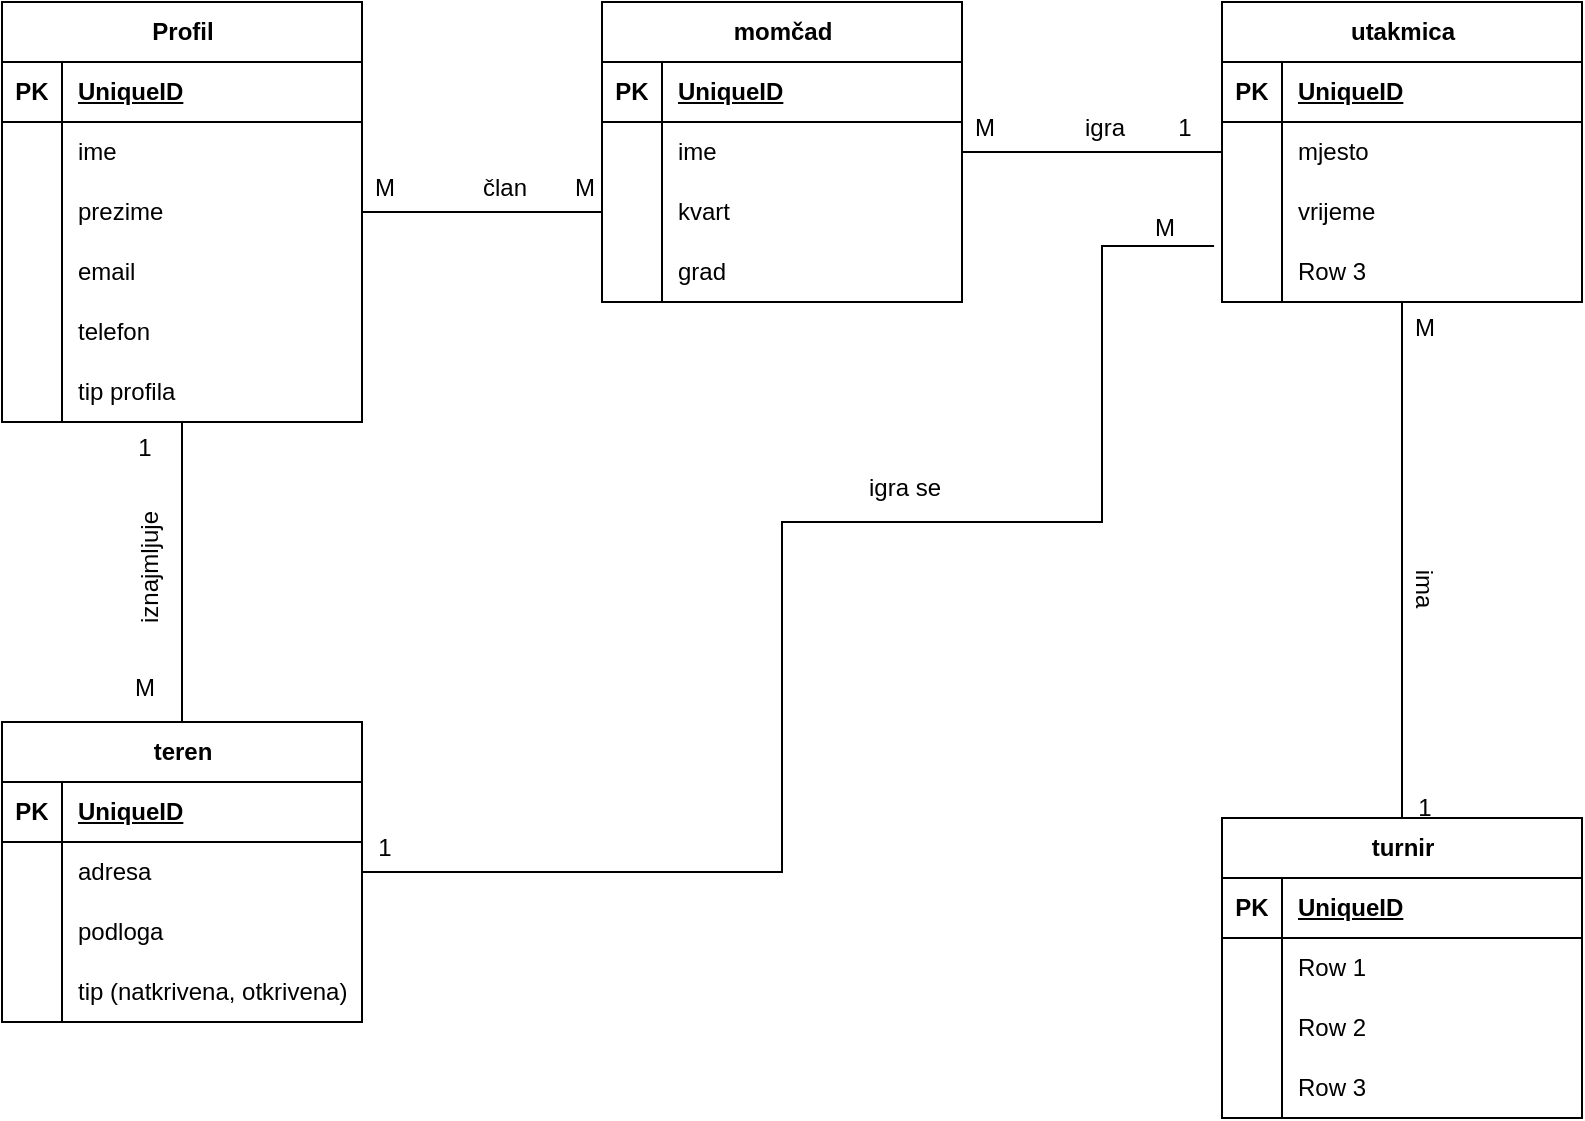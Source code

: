 <mxfile version="22.1.11" type="github">
  <diagram name="Page-1" id="D1Hr5gnJKK7yvFZkkyqC">
    <mxGraphModel dx="794" dy="1150" grid="1" gridSize="10" guides="1" tooltips="1" connect="1" arrows="1" fold="1" page="1" pageScale="1" pageWidth="827" pageHeight="1169" math="0" shadow="0">
      <root>
        <mxCell id="0" />
        <mxCell id="1" parent="0" />
        <mxCell id="1UMiQx7CVsMJvWEOHdvN-90" style="edgeStyle=orthogonalEdgeStyle;rounded=0;orthogonalLoop=1;jettySize=auto;html=1;entryX=0.5;entryY=0;entryDx=0;entryDy=0;endArrow=none;endFill=0;" parent="1" source="1UMiQx7CVsMJvWEOHdvN-1" target="1UMiQx7CVsMJvWEOHdvN-20" edge="1">
          <mxGeometry relative="1" as="geometry" />
        </mxCell>
        <mxCell id="1UMiQx7CVsMJvWEOHdvN-1" value="Profil" style="shape=table;startSize=30;container=1;collapsible=1;childLayout=tableLayout;fixedRows=1;rowLines=0;fontStyle=1;align=center;resizeLast=1;html=1;" parent="1" vertex="1">
          <mxGeometry x="10" y="200" width="180" height="210" as="geometry" />
        </mxCell>
        <mxCell id="1UMiQx7CVsMJvWEOHdvN-2" value="" style="shape=tableRow;horizontal=0;startSize=0;swimlaneHead=0;swimlaneBody=0;fillColor=none;collapsible=0;dropTarget=0;points=[[0,0.5],[1,0.5]];portConstraint=eastwest;top=0;left=0;right=0;bottom=1;" parent="1UMiQx7CVsMJvWEOHdvN-1" vertex="1">
          <mxGeometry y="30" width="180" height="30" as="geometry" />
        </mxCell>
        <mxCell id="1UMiQx7CVsMJvWEOHdvN-3" value="PK" style="shape=partialRectangle;connectable=0;fillColor=none;top=0;left=0;bottom=0;right=0;fontStyle=1;overflow=hidden;whiteSpace=wrap;html=1;" parent="1UMiQx7CVsMJvWEOHdvN-2" vertex="1">
          <mxGeometry width="30" height="30" as="geometry">
            <mxRectangle width="30" height="30" as="alternateBounds" />
          </mxGeometry>
        </mxCell>
        <mxCell id="1UMiQx7CVsMJvWEOHdvN-4" value="UniqueID" style="shape=partialRectangle;connectable=0;fillColor=none;top=0;left=0;bottom=0;right=0;align=left;spacingLeft=6;fontStyle=5;overflow=hidden;whiteSpace=wrap;html=1;" parent="1UMiQx7CVsMJvWEOHdvN-2" vertex="1">
          <mxGeometry x="30" width="150" height="30" as="geometry">
            <mxRectangle width="150" height="30" as="alternateBounds" />
          </mxGeometry>
        </mxCell>
        <mxCell id="1UMiQx7CVsMJvWEOHdvN-5" value="" style="shape=tableRow;horizontal=0;startSize=0;swimlaneHead=0;swimlaneBody=0;fillColor=none;collapsible=0;dropTarget=0;points=[[0,0.5],[1,0.5]];portConstraint=eastwest;top=0;left=0;right=0;bottom=0;" parent="1UMiQx7CVsMJvWEOHdvN-1" vertex="1">
          <mxGeometry y="60" width="180" height="30" as="geometry" />
        </mxCell>
        <mxCell id="1UMiQx7CVsMJvWEOHdvN-6" value="" style="shape=partialRectangle;connectable=0;fillColor=none;top=0;left=0;bottom=0;right=0;editable=1;overflow=hidden;whiteSpace=wrap;html=1;" parent="1UMiQx7CVsMJvWEOHdvN-5" vertex="1">
          <mxGeometry width="30" height="30" as="geometry">
            <mxRectangle width="30" height="30" as="alternateBounds" />
          </mxGeometry>
        </mxCell>
        <mxCell id="1UMiQx7CVsMJvWEOHdvN-7" value="ime&lt;span style=&quot;white-space: pre;&quot;&gt;&#x9;&lt;/span&gt;" style="shape=partialRectangle;connectable=0;fillColor=none;top=0;left=0;bottom=0;right=0;align=left;spacingLeft=6;overflow=hidden;whiteSpace=wrap;html=1;" parent="1UMiQx7CVsMJvWEOHdvN-5" vertex="1">
          <mxGeometry x="30" width="150" height="30" as="geometry">
            <mxRectangle width="150" height="30" as="alternateBounds" />
          </mxGeometry>
        </mxCell>
        <mxCell id="1UMiQx7CVsMJvWEOHdvN-8" value="" style="shape=tableRow;horizontal=0;startSize=0;swimlaneHead=0;swimlaneBody=0;fillColor=none;collapsible=0;dropTarget=0;points=[[0,0.5],[1,0.5]];portConstraint=eastwest;top=0;left=0;right=0;bottom=0;" parent="1UMiQx7CVsMJvWEOHdvN-1" vertex="1">
          <mxGeometry y="90" width="180" height="30" as="geometry" />
        </mxCell>
        <mxCell id="1UMiQx7CVsMJvWEOHdvN-9" value="" style="shape=partialRectangle;connectable=0;fillColor=none;top=0;left=0;bottom=0;right=0;editable=1;overflow=hidden;whiteSpace=wrap;html=1;" parent="1UMiQx7CVsMJvWEOHdvN-8" vertex="1">
          <mxGeometry width="30" height="30" as="geometry">
            <mxRectangle width="30" height="30" as="alternateBounds" />
          </mxGeometry>
        </mxCell>
        <mxCell id="1UMiQx7CVsMJvWEOHdvN-10" value="prezime" style="shape=partialRectangle;connectable=0;fillColor=none;top=0;left=0;bottom=0;right=0;align=left;spacingLeft=6;overflow=hidden;whiteSpace=wrap;html=1;" parent="1UMiQx7CVsMJvWEOHdvN-8" vertex="1">
          <mxGeometry x="30" width="150" height="30" as="geometry">
            <mxRectangle width="150" height="30" as="alternateBounds" />
          </mxGeometry>
        </mxCell>
        <mxCell id="1UMiQx7CVsMJvWEOHdvN-11" value="" style="shape=tableRow;horizontal=0;startSize=0;swimlaneHead=0;swimlaneBody=0;fillColor=none;collapsible=0;dropTarget=0;points=[[0,0.5],[1,0.5]];portConstraint=eastwest;top=0;left=0;right=0;bottom=0;" parent="1UMiQx7CVsMJvWEOHdvN-1" vertex="1">
          <mxGeometry y="120" width="180" height="30" as="geometry" />
        </mxCell>
        <mxCell id="1UMiQx7CVsMJvWEOHdvN-12" value="" style="shape=partialRectangle;connectable=0;fillColor=none;top=0;left=0;bottom=0;right=0;editable=1;overflow=hidden;whiteSpace=wrap;html=1;" parent="1UMiQx7CVsMJvWEOHdvN-11" vertex="1">
          <mxGeometry width="30" height="30" as="geometry">
            <mxRectangle width="30" height="30" as="alternateBounds" />
          </mxGeometry>
        </mxCell>
        <mxCell id="1UMiQx7CVsMJvWEOHdvN-13" value="email" style="shape=partialRectangle;connectable=0;fillColor=none;top=0;left=0;bottom=0;right=0;align=left;spacingLeft=6;overflow=hidden;whiteSpace=wrap;html=1;" parent="1UMiQx7CVsMJvWEOHdvN-11" vertex="1">
          <mxGeometry x="30" width="150" height="30" as="geometry">
            <mxRectangle width="150" height="30" as="alternateBounds" />
          </mxGeometry>
        </mxCell>
        <mxCell id="1UMiQx7CVsMJvWEOHdvN-14" value="" style="shape=tableRow;horizontal=0;startSize=0;swimlaneHead=0;swimlaneBody=0;fillColor=none;collapsible=0;dropTarget=0;points=[[0,0.5],[1,0.5]];portConstraint=eastwest;top=0;left=0;right=0;bottom=0;" parent="1UMiQx7CVsMJvWEOHdvN-1" vertex="1">
          <mxGeometry y="150" width="180" height="30" as="geometry" />
        </mxCell>
        <mxCell id="1UMiQx7CVsMJvWEOHdvN-15" value="" style="shape=partialRectangle;connectable=0;fillColor=none;top=0;left=0;bottom=0;right=0;editable=1;overflow=hidden;whiteSpace=wrap;html=1;" parent="1UMiQx7CVsMJvWEOHdvN-14" vertex="1">
          <mxGeometry width="30" height="30" as="geometry">
            <mxRectangle width="30" height="30" as="alternateBounds" />
          </mxGeometry>
        </mxCell>
        <mxCell id="1UMiQx7CVsMJvWEOHdvN-16" value="telefon" style="shape=partialRectangle;connectable=0;fillColor=none;top=0;left=0;bottom=0;right=0;align=left;spacingLeft=6;overflow=hidden;whiteSpace=wrap;html=1;" parent="1UMiQx7CVsMJvWEOHdvN-14" vertex="1">
          <mxGeometry x="30" width="150" height="30" as="geometry">
            <mxRectangle width="150" height="30" as="alternateBounds" />
          </mxGeometry>
        </mxCell>
        <mxCell id="1UMiQx7CVsMJvWEOHdvN-17" value="" style="shape=tableRow;horizontal=0;startSize=0;swimlaneHead=0;swimlaneBody=0;fillColor=none;collapsible=0;dropTarget=0;points=[[0,0.5],[1,0.5]];portConstraint=eastwest;top=0;left=0;right=0;bottom=0;" parent="1UMiQx7CVsMJvWEOHdvN-1" vertex="1">
          <mxGeometry y="180" width="180" height="30" as="geometry" />
        </mxCell>
        <mxCell id="1UMiQx7CVsMJvWEOHdvN-18" value="" style="shape=partialRectangle;connectable=0;fillColor=none;top=0;left=0;bottom=0;right=0;editable=1;overflow=hidden;whiteSpace=wrap;html=1;" parent="1UMiQx7CVsMJvWEOHdvN-17" vertex="1">
          <mxGeometry width="30" height="30" as="geometry">
            <mxRectangle width="30" height="30" as="alternateBounds" />
          </mxGeometry>
        </mxCell>
        <mxCell id="1UMiQx7CVsMJvWEOHdvN-19" value="tip profila" style="shape=partialRectangle;connectable=0;fillColor=none;top=0;left=0;bottom=0;right=0;align=left;spacingLeft=6;overflow=hidden;whiteSpace=wrap;html=1;" parent="1UMiQx7CVsMJvWEOHdvN-17" vertex="1">
          <mxGeometry x="30" width="150" height="30" as="geometry">
            <mxRectangle width="150" height="30" as="alternateBounds" />
          </mxGeometry>
        </mxCell>
        <mxCell id="1UMiQx7CVsMJvWEOHdvN-20" value="teren" style="shape=table;startSize=30;container=1;collapsible=1;childLayout=tableLayout;fixedRows=1;rowLines=0;fontStyle=1;align=center;resizeLast=1;html=1;" parent="1" vertex="1">
          <mxGeometry x="10" y="560" width="180" height="150" as="geometry" />
        </mxCell>
        <mxCell id="1UMiQx7CVsMJvWEOHdvN-21" value="" style="shape=tableRow;horizontal=0;startSize=0;swimlaneHead=0;swimlaneBody=0;fillColor=none;collapsible=0;dropTarget=0;points=[[0,0.5],[1,0.5]];portConstraint=eastwest;top=0;left=0;right=0;bottom=1;" parent="1UMiQx7CVsMJvWEOHdvN-20" vertex="1">
          <mxGeometry y="30" width="180" height="30" as="geometry" />
        </mxCell>
        <mxCell id="1UMiQx7CVsMJvWEOHdvN-22" value="PK" style="shape=partialRectangle;connectable=0;fillColor=none;top=0;left=0;bottom=0;right=0;fontStyle=1;overflow=hidden;whiteSpace=wrap;html=1;" parent="1UMiQx7CVsMJvWEOHdvN-21" vertex="1">
          <mxGeometry width="30" height="30" as="geometry">
            <mxRectangle width="30" height="30" as="alternateBounds" />
          </mxGeometry>
        </mxCell>
        <mxCell id="1UMiQx7CVsMJvWEOHdvN-23" value="UniqueID" style="shape=partialRectangle;connectable=0;fillColor=none;top=0;left=0;bottom=0;right=0;align=left;spacingLeft=6;fontStyle=5;overflow=hidden;whiteSpace=wrap;html=1;" parent="1UMiQx7CVsMJvWEOHdvN-21" vertex="1">
          <mxGeometry x="30" width="150" height="30" as="geometry">
            <mxRectangle width="150" height="30" as="alternateBounds" />
          </mxGeometry>
        </mxCell>
        <mxCell id="1UMiQx7CVsMJvWEOHdvN-24" value="" style="shape=tableRow;horizontal=0;startSize=0;swimlaneHead=0;swimlaneBody=0;fillColor=none;collapsible=0;dropTarget=0;points=[[0,0.5],[1,0.5]];portConstraint=eastwest;top=0;left=0;right=0;bottom=0;" parent="1UMiQx7CVsMJvWEOHdvN-20" vertex="1">
          <mxGeometry y="60" width="180" height="30" as="geometry" />
        </mxCell>
        <mxCell id="1UMiQx7CVsMJvWEOHdvN-25" value="" style="shape=partialRectangle;connectable=0;fillColor=none;top=0;left=0;bottom=0;right=0;editable=1;overflow=hidden;whiteSpace=wrap;html=1;" parent="1UMiQx7CVsMJvWEOHdvN-24" vertex="1">
          <mxGeometry width="30" height="30" as="geometry">
            <mxRectangle width="30" height="30" as="alternateBounds" />
          </mxGeometry>
        </mxCell>
        <mxCell id="1UMiQx7CVsMJvWEOHdvN-26" value="adresa" style="shape=partialRectangle;connectable=0;fillColor=none;top=0;left=0;bottom=0;right=0;align=left;spacingLeft=6;overflow=hidden;whiteSpace=wrap;html=1;" parent="1UMiQx7CVsMJvWEOHdvN-24" vertex="1">
          <mxGeometry x="30" width="150" height="30" as="geometry">
            <mxRectangle width="150" height="30" as="alternateBounds" />
          </mxGeometry>
        </mxCell>
        <mxCell id="1UMiQx7CVsMJvWEOHdvN-27" value="" style="shape=tableRow;horizontal=0;startSize=0;swimlaneHead=0;swimlaneBody=0;fillColor=none;collapsible=0;dropTarget=0;points=[[0,0.5],[1,0.5]];portConstraint=eastwest;top=0;left=0;right=0;bottom=0;" parent="1UMiQx7CVsMJvWEOHdvN-20" vertex="1">
          <mxGeometry y="90" width="180" height="30" as="geometry" />
        </mxCell>
        <mxCell id="1UMiQx7CVsMJvWEOHdvN-28" value="" style="shape=partialRectangle;connectable=0;fillColor=none;top=0;left=0;bottom=0;right=0;editable=1;overflow=hidden;whiteSpace=wrap;html=1;" parent="1UMiQx7CVsMJvWEOHdvN-27" vertex="1">
          <mxGeometry width="30" height="30" as="geometry">
            <mxRectangle width="30" height="30" as="alternateBounds" />
          </mxGeometry>
        </mxCell>
        <mxCell id="1UMiQx7CVsMJvWEOHdvN-29" value="podloga" style="shape=partialRectangle;connectable=0;fillColor=none;top=0;left=0;bottom=0;right=0;align=left;spacingLeft=6;overflow=hidden;whiteSpace=wrap;html=1;" parent="1UMiQx7CVsMJvWEOHdvN-27" vertex="1">
          <mxGeometry x="30" width="150" height="30" as="geometry">
            <mxRectangle width="150" height="30" as="alternateBounds" />
          </mxGeometry>
        </mxCell>
        <mxCell id="1UMiQx7CVsMJvWEOHdvN-30" value="" style="shape=tableRow;horizontal=0;startSize=0;swimlaneHead=0;swimlaneBody=0;fillColor=none;collapsible=0;dropTarget=0;points=[[0,0.5],[1,0.5]];portConstraint=eastwest;top=0;left=0;right=0;bottom=0;" parent="1UMiQx7CVsMJvWEOHdvN-20" vertex="1">
          <mxGeometry y="120" width="180" height="30" as="geometry" />
        </mxCell>
        <mxCell id="1UMiQx7CVsMJvWEOHdvN-31" value="" style="shape=partialRectangle;connectable=0;fillColor=none;top=0;left=0;bottom=0;right=0;editable=1;overflow=hidden;whiteSpace=wrap;html=1;" parent="1UMiQx7CVsMJvWEOHdvN-30" vertex="1">
          <mxGeometry width="30" height="30" as="geometry">
            <mxRectangle width="30" height="30" as="alternateBounds" />
          </mxGeometry>
        </mxCell>
        <mxCell id="1UMiQx7CVsMJvWEOHdvN-32" value="tip (natkrivena, otkrivena)" style="shape=partialRectangle;connectable=0;fillColor=none;top=0;left=0;bottom=0;right=0;align=left;spacingLeft=6;overflow=hidden;whiteSpace=wrap;html=1;" parent="1UMiQx7CVsMJvWEOHdvN-30" vertex="1">
          <mxGeometry x="30" width="150" height="30" as="geometry">
            <mxRectangle width="150" height="30" as="alternateBounds" />
          </mxGeometry>
        </mxCell>
        <mxCell id="1UMiQx7CVsMJvWEOHdvN-33" value="momčad" style="shape=table;startSize=30;container=1;collapsible=1;childLayout=tableLayout;fixedRows=1;rowLines=0;fontStyle=1;align=center;resizeLast=1;html=1;" parent="1" vertex="1">
          <mxGeometry x="310" y="200" width="180" height="150" as="geometry" />
        </mxCell>
        <mxCell id="1UMiQx7CVsMJvWEOHdvN-34" value="" style="shape=tableRow;horizontal=0;startSize=0;swimlaneHead=0;swimlaneBody=0;fillColor=none;collapsible=0;dropTarget=0;points=[[0,0.5],[1,0.5]];portConstraint=eastwest;top=0;left=0;right=0;bottom=1;" parent="1UMiQx7CVsMJvWEOHdvN-33" vertex="1">
          <mxGeometry y="30" width="180" height="30" as="geometry" />
        </mxCell>
        <mxCell id="1UMiQx7CVsMJvWEOHdvN-35" value="PK" style="shape=partialRectangle;connectable=0;fillColor=none;top=0;left=0;bottom=0;right=0;fontStyle=1;overflow=hidden;whiteSpace=wrap;html=1;" parent="1UMiQx7CVsMJvWEOHdvN-34" vertex="1">
          <mxGeometry width="30" height="30" as="geometry">
            <mxRectangle width="30" height="30" as="alternateBounds" />
          </mxGeometry>
        </mxCell>
        <mxCell id="1UMiQx7CVsMJvWEOHdvN-36" value="UniqueID" style="shape=partialRectangle;connectable=0;fillColor=none;top=0;left=0;bottom=0;right=0;align=left;spacingLeft=6;fontStyle=5;overflow=hidden;whiteSpace=wrap;html=1;" parent="1UMiQx7CVsMJvWEOHdvN-34" vertex="1">
          <mxGeometry x="30" width="150" height="30" as="geometry">
            <mxRectangle width="150" height="30" as="alternateBounds" />
          </mxGeometry>
        </mxCell>
        <mxCell id="1UMiQx7CVsMJvWEOHdvN-37" value="" style="shape=tableRow;horizontal=0;startSize=0;swimlaneHead=0;swimlaneBody=0;fillColor=none;collapsible=0;dropTarget=0;points=[[0,0.5],[1,0.5]];portConstraint=eastwest;top=0;left=0;right=0;bottom=0;" parent="1UMiQx7CVsMJvWEOHdvN-33" vertex="1">
          <mxGeometry y="60" width="180" height="30" as="geometry" />
        </mxCell>
        <mxCell id="1UMiQx7CVsMJvWEOHdvN-38" value="" style="shape=partialRectangle;connectable=0;fillColor=none;top=0;left=0;bottom=0;right=0;editable=1;overflow=hidden;whiteSpace=wrap;html=1;" parent="1UMiQx7CVsMJvWEOHdvN-37" vertex="1">
          <mxGeometry width="30" height="30" as="geometry">
            <mxRectangle width="30" height="30" as="alternateBounds" />
          </mxGeometry>
        </mxCell>
        <mxCell id="1UMiQx7CVsMJvWEOHdvN-39" value="ime" style="shape=partialRectangle;connectable=0;fillColor=none;top=0;left=0;bottom=0;right=0;align=left;spacingLeft=6;overflow=hidden;whiteSpace=wrap;html=1;" parent="1UMiQx7CVsMJvWEOHdvN-37" vertex="1">
          <mxGeometry x="30" width="150" height="30" as="geometry">
            <mxRectangle width="150" height="30" as="alternateBounds" />
          </mxGeometry>
        </mxCell>
        <mxCell id="1UMiQx7CVsMJvWEOHdvN-40" value="" style="shape=tableRow;horizontal=0;startSize=0;swimlaneHead=0;swimlaneBody=0;fillColor=none;collapsible=0;dropTarget=0;points=[[0,0.5],[1,0.5]];portConstraint=eastwest;top=0;left=0;right=0;bottom=0;" parent="1UMiQx7CVsMJvWEOHdvN-33" vertex="1">
          <mxGeometry y="90" width="180" height="30" as="geometry" />
        </mxCell>
        <mxCell id="1UMiQx7CVsMJvWEOHdvN-41" value="" style="shape=partialRectangle;connectable=0;fillColor=none;top=0;left=0;bottom=0;right=0;editable=1;overflow=hidden;whiteSpace=wrap;html=1;" parent="1UMiQx7CVsMJvWEOHdvN-40" vertex="1">
          <mxGeometry width="30" height="30" as="geometry">
            <mxRectangle width="30" height="30" as="alternateBounds" />
          </mxGeometry>
        </mxCell>
        <mxCell id="1UMiQx7CVsMJvWEOHdvN-42" value="kvart" style="shape=partialRectangle;connectable=0;fillColor=none;top=0;left=0;bottom=0;right=0;align=left;spacingLeft=6;overflow=hidden;whiteSpace=wrap;html=1;" parent="1UMiQx7CVsMJvWEOHdvN-40" vertex="1">
          <mxGeometry x="30" width="150" height="30" as="geometry">
            <mxRectangle width="150" height="30" as="alternateBounds" />
          </mxGeometry>
        </mxCell>
        <mxCell id="1UMiQx7CVsMJvWEOHdvN-43" value="" style="shape=tableRow;horizontal=0;startSize=0;swimlaneHead=0;swimlaneBody=0;fillColor=none;collapsible=0;dropTarget=0;points=[[0,0.5],[1,0.5]];portConstraint=eastwest;top=0;left=0;right=0;bottom=0;" parent="1UMiQx7CVsMJvWEOHdvN-33" vertex="1">
          <mxGeometry y="120" width="180" height="30" as="geometry" />
        </mxCell>
        <mxCell id="1UMiQx7CVsMJvWEOHdvN-44" value="" style="shape=partialRectangle;connectable=0;fillColor=none;top=0;left=0;bottom=0;right=0;editable=1;overflow=hidden;whiteSpace=wrap;html=1;" parent="1UMiQx7CVsMJvWEOHdvN-43" vertex="1">
          <mxGeometry width="30" height="30" as="geometry">
            <mxRectangle width="30" height="30" as="alternateBounds" />
          </mxGeometry>
        </mxCell>
        <mxCell id="1UMiQx7CVsMJvWEOHdvN-45" value="grad" style="shape=partialRectangle;connectable=0;fillColor=none;top=0;left=0;bottom=0;right=0;align=left;spacingLeft=6;overflow=hidden;whiteSpace=wrap;html=1;" parent="1UMiQx7CVsMJvWEOHdvN-43" vertex="1">
          <mxGeometry x="30" width="150" height="30" as="geometry">
            <mxRectangle width="150" height="30" as="alternateBounds" />
          </mxGeometry>
        </mxCell>
        <mxCell id="1UMiQx7CVsMJvWEOHdvN-94" style="edgeStyle=orthogonalEdgeStyle;rounded=0;orthogonalLoop=1;jettySize=auto;html=1;entryX=0.5;entryY=1;entryDx=0;entryDy=0;endArrow=none;endFill=0;" parent="1" source="1UMiQx7CVsMJvWEOHdvN-46" target="1UMiQx7CVsMJvWEOHdvN-59" edge="1">
          <mxGeometry relative="1" as="geometry" />
        </mxCell>
        <mxCell id="1UMiQx7CVsMJvWEOHdvN-46" value="turnir" style="shape=table;startSize=30;container=1;collapsible=1;childLayout=tableLayout;fixedRows=1;rowLines=0;fontStyle=1;align=center;resizeLast=1;html=1;" parent="1" vertex="1">
          <mxGeometry x="620" y="608" width="180" height="150" as="geometry" />
        </mxCell>
        <mxCell id="1UMiQx7CVsMJvWEOHdvN-47" value="" style="shape=tableRow;horizontal=0;startSize=0;swimlaneHead=0;swimlaneBody=0;fillColor=none;collapsible=0;dropTarget=0;points=[[0,0.5],[1,0.5]];portConstraint=eastwest;top=0;left=0;right=0;bottom=1;" parent="1UMiQx7CVsMJvWEOHdvN-46" vertex="1">
          <mxGeometry y="30" width="180" height="30" as="geometry" />
        </mxCell>
        <mxCell id="1UMiQx7CVsMJvWEOHdvN-48" value="PK" style="shape=partialRectangle;connectable=0;fillColor=none;top=0;left=0;bottom=0;right=0;fontStyle=1;overflow=hidden;whiteSpace=wrap;html=1;" parent="1UMiQx7CVsMJvWEOHdvN-47" vertex="1">
          <mxGeometry width="30" height="30" as="geometry">
            <mxRectangle width="30" height="30" as="alternateBounds" />
          </mxGeometry>
        </mxCell>
        <mxCell id="1UMiQx7CVsMJvWEOHdvN-49" value="UniqueID" style="shape=partialRectangle;connectable=0;fillColor=none;top=0;left=0;bottom=0;right=0;align=left;spacingLeft=6;fontStyle=5;overflow=hidden;whiteSpace=wrap;html=1;" parent="1UMiQx7CVsMJvWEOHdvN-47" vertex="1">
          <mxGeometry x="30" width="150" height="30" as="geometry">
            <mxRectangle width="150" height="30" as="alternateBounds" />
          </mxGeometry>
        </mxCell>
        <mxCell id="1UMiQx7CVsMJvWEOHdvN-50" value="" style="shape=tableRow;horizontal=0;startSize=0;swimlaneHead=0;swimlaneBody=0;fillColor=none;collapsible=0;dropTarget=0;points=[[0,0.5],[1,0.5]];portConstraint=eastwest;top=0;left=0;right=0;bottom=0;" parent="1UMiQx7CVsMJvWEOHdvN-46" vertex="1">
          <mxGeometry y="60" width="180" height="30" as="geometry" />
        </mxCell>
        <mxCell id="1UMiQx7CVsMJvWEOHdvN-51" value="" style="shape=partialRectangle;connectable=0;fillColor=none;top=0;left=0;bottom=0;right=0;editable=1;overflow=hidden;whiteSpace=wrap;html=1;" parent="1UMiQx7CVsMJvWEOHdvN-50" vertex="1">
          <mxGeometry width="30" height="30" as="geometry">
            <mxRectangle width="30" height="30" as="alternateBounds" />
          </mxGeometry>
        </mxCell>
        <mxCell id="1UMiQx7CVsMJvWEOHdvN-52" value="Row 1" style="shape=partialRectangle;connectable=0;fillColor=none;top=0;left=0;bottom=0;right=0;align=left;spacingLeft=6;overflow=hidden;whiteSpace=wrap;html=1;" parent="1UMiQx7CVsMJvWEOHdvN-50" vertex="1">
          <mxGeometry x="30" width="150" height="30" as="geometry">
            <mxRectangle width="150" height="30" as="alternateBounds" />
          </mxGeometry>
        </mxCell>
        <mxCell id="1UMiQx7CVsMJvWEOHdvN-53" value="" style="shape=tableRow;horizontal=0;startSize=0;swimlaneHead=0;swimlaneBody=0;fillColor=none;collapsible=0;dropTarget=0;points=[[0,0.5],[1,0.5]];portConstraint=eastwest;top=0;left=0;right=0;bottom=0;" parent="1UMiQx7CVsMJvWEOHdvN-46" vertex="1">
          <mxGeometry y="90" width="180" height="30" as="geometry" />
        </mxCell>
        <mxCell id="1UMiQx7CVsMJvWEOHdvN-54" value="" style="shape=partialRectangle;connectable=0;fillColor=none;top=0;left=0;bottom=0;right=0;editable=1;overflow=hidden;whiteSpace=wrap;html=1;" parent="1UMiQx7CVsMJvWEOHdvN-53" vertex="1">
          <mxGeometry width="30" height="30" as="geometry">
            <mxRectangle width="30" height="30" as="alternateBounds" />
          </mxGeometry>
        </mxCell>
        <mxCell id="1UMiQx7CVsMJvWEOHdvN-55" value="Row 2" style="shape=partialRectangle;connectable=0;fillColor=none;top=0;left=0;bottom=0;right=0;align=left;spacingLeft=6;overflow=hidden;whiteSpace=wrap;html=1;" parent="1UMiQx7CVsMJvWEOHdvN-53" vertex="1">
          <mxGeometry x="30" width="150" height="30" as="geometry">
            <mxRectangle width="150" height="30" as="alternateBounds" />
          </mxGeometry>
        </mxCell>
        <mxCell id="1UMiQx7CVsMJvWEOHdvN-56" value="" style="shape=tableRow;horizontal=0;startSize=0;swimlaneHead=0;swimlaneBody=0;fillColor=none;collapsible=0;dropTarget=0;points=[[0,0.5],[1,0.5]];portConstraint=eastwest;top=0;left=0;right=0;bottom=0;" parent="1UMiQx7CVsMJvWEOHdvN-46" vertex="1">
          <mxGeometry y="120" width="180" height="30" as="geometry" />
        </mxCell>
        <mxCell id="1UMiQx7CVsMJvWEOHdvN-57" value="" style="shape=partialRectangle;connectable=0;fillColor=none;top=0;left=0;bottom=0;right=0;editable=1;overflow=hidden;whiteSpace=wrap;html=1;" parent="1UMiQx7CVsMJvWEOHdvN-56" vertex="1">
          <mxGeometry width="30" height="30" as="geometry">
            <mxRectangle width="30" height="30" as="alternateBounds" />
          </mxGeometry>
        </mxCell>
        <mxCell id="1UMiQx7CVsMJvWEOHdvN-58" value="Row 3" style="shape=partialRectangle;connectable=0;fillColor=none;top=0;left=0;bottom=0;right=0;align=left;spacingLeft=6;overflow=hidden;whiteSpace=wrap;html=1;" parent="1UMiQx7CVsMJvWEOHdvN-56" vertex="1">
          <mxGeometry x="30" width="150" height="30" as="geometry">
            <mxRectangle width="150" height="30" as="alternateBounds" />
          </mxGeometry>
        </mxCell>
        <mxCell id="1UMiQx7CVsMJvWEOHdvN-59" value="utakmica" style="shape=table;startSize=30;container=1;collapsible=1;childLayout=tableLayout;fixedRows=1;rowLines=0;fontStyle=1;align=center;resizeLast=1;html=1;" parent="1" vertex="1">
          <mxGeometry x="620" y="200" width="180" height="150" as="geometry" />
        </mxCell>
        <mxCell id="1UMiQx7CVsMJvWEOHdvN-60" value="" style="shape=tableRow;horizontal=0;startSize=0;swimlaneHead=0;swimlaneBody=0;fillColor=none;collapsible=0;dropTarget=0;points=[[0,0.5],[1,0.5]];portConstraint=eastwest;top=0;left=0;right=0;bottom=1;" parent="1UMiQx7CVsMJvWEOHdvN-59" vertex="1">
          <mxGeometry y="30" width="180" height="30" as="geometry" />
        </mxCell>
        <mxCell id="1UMiQx7CVsMJvWEOHdvN-61" value="PK" style="shape=partialRectangle;connectable=0;fillColor=none;top=0;left=0;bottom=0;right=0;fontStyle=1;overflow=hidden;whiteSpace=wrap;html=1;" parent="1UMiQx7CVsMJvWEOHdvN-60" vertex="1">
          <mxGeometry width="30" height="30" as="geometry">
            <mxRectangle width="30" height="30" as="alternateBounds" />
          </mxGeometry>
        </mxCell>
        <mxCell id="1UMiQx7CVsMJvWEOHdvN-62" value="UniqueID" style="shape=partialRectangle;connectable=0;fillColor=none;top=0;left=0;bottom=0;right=0;align=left;spacingLeft=6;fontStyle=5;overflow=hidden;whiteSpace=wrap;html=1;" parent="1UMiQx7CVsMJvWEOHdvN-60" vertex="1">
          <mxGeometry x="30" width="150" height="30" as="geometry">
            <mxRectangle width="150" height="30" as="alternateBounds" />
          </mxGeometry>
        </mxCell>
        <mxCell id="1UMiQx7CVsMJvWEOHdvN-63" value="" style="shape=tableRow;horizontal=0;startSize=0;swimlaneHead=0;swimlaneBody=0;fillColor=none;collapsible=0;dropTarget=0;points=[[0,0.5],[1,0.5]];portConstraint=eastwest;top=0;left=0;right=0;bottom=0;" parent="1UMiQx7CVsMJvWEOHdvN-59" vertex="1">
          <mxGeometry y="60" width="180" height="30" as="geometry" />
        </mxCell>
        <mxCell id="1UMiQx7CVsMJvWEOHdvN-64" value="" style="shape=partialRectangle;connectable=0;fillColor=none;top=0;left=0;bottom=0;right=0;editable=1;overflow=hidden;whiteSpace=wrap;html=1;" parent="1UMiQx7CVsMJvWEOHdvN-63" vertex="1">
          <mxGeometry width="30" height="30" as="geometry">
            <mxRectangle width="30" height="30" as="alternateBounds" />
          </mxGeometry>
        </mxCell>
        <mxCell id="1UMiQx7CVsMJvWEOHdvN-65" value="mjesto&lt;span style=&quot;white-space: pre;&quot;&gt;&#x9;&lt;/span&gt;" style="shape=partialRectangle;connectable=0;fillColor=none;top=0;left=0;bottom=0;right=0;align=left;spacingLeft=6;overflow=hidden;whiteSpace=wrap;html=1;" parent="1UMiQx7CVsMJvWEOHdvN-63" vertex="1">
          <mxGeometry x="30" width="150" height="30" as="geometry">
            <mxRectangle width="150" height="30" as="alternateBounds" />
          </mxGeometry>
        </mxCell>
        <mxCell id="1UMiQx7CVsMJvWEOHdvN-66" value="" style="shape=tableRow;horizontal=0;startSize=0;swimlaneHead=0;swimlaneBody=0;fillColor=none;collapsible=0;dropTarget=0;points=[[0,0.5],[1,0.5]];portConstraint=eastwest;top=0;left=0;right=0;bottom=0;" parent="1UMiQx7CVsMJvWEOHdvN-59" vertex="1">
          <mxGeometry y="90" width="180" height="30" as="geometry" />
        </mxCell>
        <mxCell id="1UMiQx7CVsMJvWEOHdvN-67" value="" style="shape=partialRectangle;connectable=0;fillColor=none;top=0;left=0;bottom=0;right=0;editable=1;overflow=hidden;whiteSpace=wrap;html=1;" parent="1UMiQx7CVsMJvWEOHdvN-66" vertex="1">
          <mxGeometry width="30" height="30" as="geometry">
            <mxRectangle width="30" height="30" as="alternateBounds" />
          </mxGeometry>
        </mxCell>
        <mxCell id="1UMiQx7CVsMJvWEOHdvN-68" value="vrijeme" style="shape=partialRectangle;connectable=0;fillColor=none;top=0;left=0;bottom=0;right=0;align=left;spacingLeft=6;overflow=hidden;whiteSpace=wrap;html=1;" parent="1UMiQx7CVsMJvWEOHdvN-66" vertex="1">
          <mxGeometry x="30" width="150" height="30" as="geometry">
            <mxRectangle width="150" height="30" as="alternateBounds" />
          </mxGeometry>
        </mxCell>
        <mxCell id="1UMiQx7CVsMJvWEOHdvN-69" value="" style="shape=tableRow;horizontal=0;startSize=0;swimlaneHead=0;swimlaneBody=0;fillColor=none;collapsible=0;dropTarget=0;points=[[0,0.5],[1,0.5]];portConstraint=eastwest;top=0;left=0;right=0;bottom=0;" parent="1UMiQx7CVsMJvWEOHdvN-59" vertex="1">
          <mxGeometry y="120" width="180" height="30" as="geometry" />
        </mxCell>
        <mxCell id="1UMiQx7CVsMJvWEOHdvN-70" value="" style="shape=partialRectangle;connectable=0;fillColor=none;top=0;left=0;bottom=0;right=0;editable=1;overflow=hidden;whiteSpace=wrap;html=1;" parent="1UMiQx7CVsMJvWEOHdvN-69" vertex="1">
          <mxGeometry width="30" height="30" as="geometry">
            <mxRectangle width="30" height="30" as="alternateBounds" />
          </mxGeometry>
        </mxCell>
        <mxCell id="1UMiQx7CVsMJvWEOHdvN-71" value="Row 3" style="shape=partialRectangle;connectable=0;fillColor=none;top=0;left=0;bottom=0;right=0;align=left;spacingLeft=6;overflow=hidden;whiteSpace=wrap;html=1;" parent="1UMiQx7CVsMJvWEOHdvN-69" vertex="1">
          <mxGeometry x="30" width="150" height="30" as="geometry">
            <mxRectangle width="150" height="30" as="alternateBounds" />
          </mxGeometry>
        </mxCell>
        <mxCell id="1UMiQx7CVsMJvWEOHdvN-92" style="edgeStyle=orthogonalEdgeStyle;rounded=0;orthogonalLoop=1;jettySize=auto;html=1;entryX=0;entryY=0.5;entryDx=0;entryDy=0;endArrow=none;endFill=0;" parent="1" source="1UMiQx7CVsMJvWEOHdvN-8" target="1UMiQx7CVsMJvWEOHdvN-40" edge="1">
          <mxGeometry relative="1" as="geometry" />
        </mxCell>
        <mxCell id="1UMiQx7CVsMJvWEOHdvN-93" style="edgeStyle=orthogonalEdgeStyle;rounded=0;orthogonalLoop=1;jettySize=auto;html=1;entryX=0;entryY=0.5;entryDx=0;entryDy=0;endArrow=none;endFill=0;" parent="1" source="1UMiQx7CVsMJvWEOHdvN-37" target="1UMiQx7CVsMJvWEOHdvN-63" edge="1">
          <mxGeometry relative="1" as="geometry">
            <Array as="points">
              <mxPoint x="530" y="275" />
              <mxPoint x="530" y="275" />
            </Array>
          </mxGeometry>
        </mxCell>
        <mxCell id="1UMiQx7CVsMJvWEOHdvN-95" value="član" style="text;html=1;align=center;verticalAlign=middle;resizable=0;points=[];autosize=1;strokeColor=none;fillColor=none;" parent="1" vertex="1">
          <mxGeometry x="236" y="278" width="50" height="30" as="geometry" />
        </mxCell>
        <mxCell id="1UMiQx7CVsMJvWEOHdvN-96" value="M" style="text;html=1;align=center;verticalAlign=middle;resizable=0;points=[];autosize=1;strokeColor=none;fillColor=none;" parent="1" vertex="1">
          <mxGeometry x="286" y="278" width="30" height="30" as="geometry" />
        </mxCell>
        <mxCell id="1UMiQx7CVsMJvWEOHdvN-97" value="M" style="text;html=1;align=center;verticalAlign=middle;resizable=0;points=[];autosize=1;strokeColor=none;fillColor=none;" parent="1" vertex="1">
          <mxGeometry x="186" y="278" width="30" height="30" as="geometry" />
        </mxCell>
        <mxCell id="1UMiQx7CVsMJvWEOHdvN-98" style="edgeStyle=orthogonalEdgeStyle;rounded=0;orthogonalLoop=1;jettySize=auto;html=1;entryX=-0.022;entryY=0.067;entryDx=0;entryDy=0;entryPerimeter=0;endArrow=none;endFill=0;" parent="1" source="1UMiQx7CVsMJvWEOHdvN-24" target="1UMiQx7CVsMJvWEOHdvN-69" edge="1">
          <mxGeometry relative="1" as="geometry">
            <Array as="points">
              <mxPoint x="400" y="635" />
              <mxPoint x="400" y="460" />
              <mxPoint x="560" y="460" />
              <mxPoint x="560" y="322" />
            </Array>
          </mxGeometry>
        </mxCell>
        <mxCell id="1UMiQx7CVsMJvWEOHdvN-99" value="M" style="text;html=1;align=center;verticalAlign=middle;resizable=0;points=[];autosize=1;strokeColor=none;fillColor=none;" parent="1" vertex="1">
          <mxGeometry x="576" y="298" width="30" height="30" as="geometry" />
        </mxCell>
        <mxCell id="1UMiQx7CVsMJvWEOHdvN-100" value="1" style="text;html=1;align=center;verticalAlign=middle;resizable=0;points=[];autosize=1;strokeColor=none;fillColor=none;" parent="1" vertex="1">
          <mxGeometry x="186" y="608" width="30" height="30" as="geometry" />
        </mxCell>
        <mxCell id="1UMiQx7CVsMJvWEOHdvN-101" value="1" style="text;html=1;align=center;verticalAlign=middle;resizable=0;points=[];autosize=1;strokeColor=none;fillColor=none;" parent="1" vertex="1">
          <mxGeometry x="706" y="588" width="30" height="30" as="geometry" />
        </mxCell>
        <mxCell id="1UMiQx7CVsMJvWEOHdvN-102" value="M" style="text;html=1;align=center;verticalAlign=middle;resizable=0;points=[];autosize=1;strokeColor=none;fillColor=none;" parent="1" vertex="1">
          <mxGeometry x="706" y="348" width="30" height="30" as="geometry" />
        </mxCell>
        <mxCell id="1UMiQx7CVsMJvWEOHdvN-103" value="&lt;div&gt;iznajmljuje&lt;/div&gt;&lt;div&gt;&lt;br&gt;&lt;/div&gt;" style="text;html=1;align=center;verticalAlign=middle;resizable=0;points=[];autosize=1;strokeColor=none;fillColor=none;rotation=270;" parent="1" vertex="1">
          <mxGeometry x="51" y="463" width="80" height="40" as="geometry" />
        </mxCell>
        <mxCell id="1UMiQx7CVsMJvWEOHdvN-104" value="1" style="text;html=1;align=center;verticalAlign=middle;resizable=0;points=[];autosize=1;strokeColor=none;fillColor=none;" parent="1" vertex="1">
          <mxGeometry x="66" y="408" width="30" height="30" as="geometry" />
        </mxCell>
        <mxCell id="1UMiQx7CVsMJvWEOHdvN-105" value="M" style="text;html=1;align=center;verticalAlign=middle;resizable=0;points=[];autosize=1;strokeColor=none;fillColor=none;" parent="1" vertex="1">
          <mxGeometry x="66" y="528" width="30" height="30" as="geometry" />
        </mxCell>
        <mxCell id="1UMiQx7CVsMJvWEOHdvN-106" value="igra se" style="text;html=1;align=center;verticalAlign=middle;resizable=0;points=[];autosize=1;strokeColor=none;fillColor=none;" parent="1" vertex="1">
          <mxGeometry x="431" y="428" width="60" height="30" as="geometry" />
        </mxCell>
        <mxCell id="1UMiQx7CVsMJvWEOHdvN-107" value="&lt;div&gt;ima&lt;/div&gt;" style="text;html=1;align=center;verticalAlign=middle;resizable=0;points=[];autosize=1;strokeColor=none;fillColor=none;rotation=90;" parent="1" vertex="1">
          <mxGeometry x="701" y="478" width="40" height="30" as="geometry" />
        </mxCell>
        <mxCell id="1UMiQx7CVsMJvWEOHdvN-108" value="igra" style="text;html=1;align=center;verticalAlign=middle;resizable=0;points=[];autosize=1;strokeColor=none;fillColor=none;" parent="1" vertex="1">
          <mxGeometry x="541" y="248" width="40" height="30" as="geometry" />
        </mxCell>
        <mxCell id="1UMiQx7CVsMJvWEOHdvN-109" value="M" style="text;html=1;align=center;verticalAlign=middle;resizable=0;points=[];autosize=1;strokeColor=none;fillColor=none;" parent="1" vertex="1">
          <mxGeometry x="486" y="248" width="30" height="30" as="geometry" />
        </mxCell>
        <mxCell id="1UMiQx7CVsMJvWEOHdvN-110" value="1" style="text;html=1;align=center;verticalAlign=middle;resizable=0;points=[];autosize=1;strokeColor=none;fillColor=none;" parent="1" vertex="1">
          <mxGeometry x="586" y="248" width="30" height="30" as="geometry" />
        </mxCell>
      </root>
    </mxGraphModel>
  </diagram>
</mxfile>
